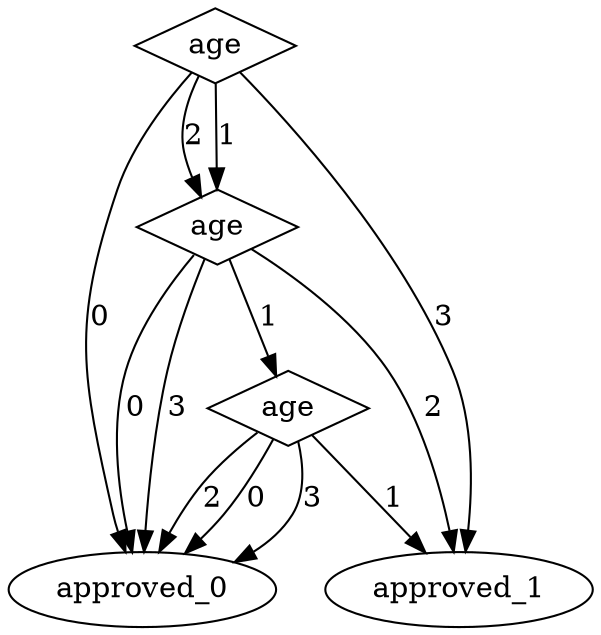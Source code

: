 digraph {
node [label=approved_0,style=""] approved_0
node [label=approved_0,style=""] approved_0
node [label=approved_1,style=""] approved_1
node [label=approved_0,style=""] approved_0
node [label=approved_0,style=""] approved_0
node [label=approved_1,style=""] approved_1
node [label=approved_0,style=""] approved_0
node [label=approved_1,style=""] approved_1
node [label=approved_0,style=""] approved_0
node [label=age,shape="diamond",style=""] 2
node [label=age,shape="diamond",style=""] 1
node [label=age,shape="diamond",style=""] 0

2 -> approved_0 [label="3"]
2 -> approved_0 [label="2"]
2 -> approved_1 [label="1"]
2 -> approved_0 [label="0"]
1 -> approved_0 [label="3"]
1 -> approved_1 [label="2"]
1 -> 2 [label="1"]
1 -> approved_0 [label="0"]
0 -> approved_1 [label="3"]
0 -> 1 [label="2"]
0 -> 1 [label="1"]
0 -> approved_0 [label="0"]
}